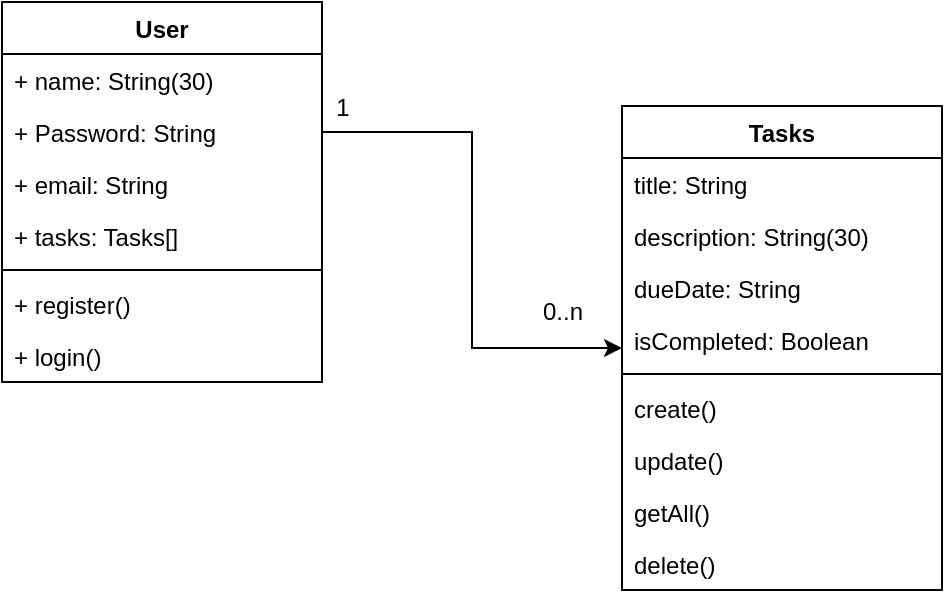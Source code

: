 <mxfile version="26.2.14">
  <diagram name="Seite-1" id="o9Cc-xWVdQbh3j_FQZls">
    <mxGraphModel dx="904" dy="481" grid="1" gridSize="10" guides="1" tooltips="1" connect="1" arrows="1" fold="1" page="1" pageScale="1" pageWidth="827" pageHeight="1169" math="0" shadow="0">
      <root>
        <mxCell id="0" />
        <mxCell id="1" parent="0" />
        <mxCell id="qgq5JgrYsX4Nd7nGGl7e-39" value="User" style="swimlane;fontStyle=1;align=center;verticalAlign=top;childLayout=stackLayout;horizontal=1;startSize=26;horizontalStack=0;resizeParent=1;resizeParentMax=0;resizeLast=0;collapsible=1;marginBottom=0;whiteSpace=wrap;html=1;" vertex="1" parent="1">
          <mxGeometry x="100" y="260" width="160" height="190" as="geometry" />
        </mxCell>
        <mxCell id="qgq5JgrYsX4Nd7nGGl7e-43" value="+ name: String(30)" style="text;strokeColor=none;fillColor=none;align=left;verticalAlign=top;spacingLeft=4;spacingRight=4;overflow=hidden;rotatable=0;points=[[0,0.5],[1,0.5]];portConstraint=eastwest;whiteSpace=wrap;html=1;" vertex="1" parent="qgq5JgrYsX4Nd7nGGl7e-39">
          <mxGeometry y="26" width="160" height="26" as="geometry" />
        </mxCell>
        <mxCell id="qgq5JgrYsX4Nd7nGGl7e-45" value="+ Password: String" style="text;strokeColor=none;fillColor=none;align=left;verticalAlign=top;spacingLeft=4;spacingRight=4;overflow=hidden;rotatable=0;points=[[0,0.5],[1,0.5]];portConstraint=eastwest;whiteSpace=wrap;html=1;" vertex="1" parent="qgq5JgrYsX4Nd7nGGl7e-39">
          <mxGeometry y="52" width="160" height="26" as="geometry" />
        </mxCell>
        <mxCell id="qgq5JgrYsX4Nd7nGGl7e-58" value="+ email: String" style="text;strokeColor=none;fillColor=none;align=left;verticalAlign=top;spacingLeft=4;spacingRight=4;overflow=hidden;rotatable=0;points=[[0,0.5],[1,0.5]];portConstraint=eastwest;whiteSpace=wrap;html=1;" vertex="1" parent="qgq5JgrYsX4Nd7nGGl7e-39">
          <mxGeometry y="78" width="160" height="26" as="geometry" />
        </mxCell>
        <mxCell id="qgq5JgrYsX4Nd7nGGl7e-44" value="+ tasks: Tasks[]" style="text;strokeColor=none;fillColor=none;align=left;verticalAlign=top;spacingLeft=4;spacingRight=4;overflow=hidden;rotatable=0;points=[[0,0.5],[1,0.5]];portConstraint=eastwest;whiteSpace=wrap;html=1;" vertex="1" parent="qgq5JgrYsX4Nd7nGGl7e-39">
          <mxGeometry y="104" width="160" height="26" as="geometry" />
        </mxCell>
        <mxCell id="qgq5JgrYsX4Nd7nGGl7e-41" value="" style="line;strokeWidth=1;fillColor=none;align=left;verticalAlign=middle;spacingTop=-1;spacingLeft=3;spacingRight=3;rotatable=0;labelPosition=right;points=[];portConstraint=eastwest;strokeColor=inherit;" vertex="1" parent="qgq5JgrYsX4Nd7nGGl7e-39">
          <mxGeometry y="130" width="160" height="8" as="geometry" />
        </mxCell>
        <mxCell id="qgq5JgrYsX4Nd7nGGl7e-42" value="+ register()" style="text;strokeColor=none;fillColor=none;align=left;verticalAlign=top;spacingLeft=4;spacingRight=4;overflow=hidden;rotatable=0;points=[[0,0.5],[1,0.5]];portConstraint=eastwest;whiteSpace=wrap;html=1;" vertex="1" parent="qgq5JgrYsX4Nd7nGGl7e-39">
          <mxGeometry y="138" width="160" height="26" as="geometry" />
        </mxCell>
        <mxCell id="qgq5JgrYsX4Nd7nGGl7e-46" value="+ login()" style="text;strokeColor=none;fillColor=none;align=left;verticalAlign=top;spacingLeft=4;spacingRight=4;overflow=hidden;rotatable=0;points=[[0,0.5],[1,0.5]];portConstraint=eastwest;whiteSpace=wrap;html=1;" vertex="1" parent="qgq5JgrYsX4Nd7nGGl7e-39">
          <mxGeometry y="164" width="160" height="26" as="geometry" />
        </mxCell>
        <mxCell id="qgq5JgrYsX4Nd7nGGl7e-47" value="Tasks" style="swimlane;fontStyle=1;align=center;verticalAlign=top;childLayout=stackLayout;horizontal=1;startSize=26;horizontalStack=0;resizeParent=1;resizeParentMax=0;resizeLast=0;collapsible=1;marginBottom=0;whiteSpace=wrap;html=1;" vertex="1" parent="1">
          <mxGeometry x="410" y="312" width="160" height="242" as="geometry" />
        </mxCell>
        <mxCell id="qgq5JgrYsX4Nd7nGGl7e-55" value="title: String" style="text;strokeColor=none;fillColor=none;align=left;verticalAlign=top;spacingLeft=4;spacingRight=4;overflow=hidden;rotatable=0;points=[[0,0.5],[1,0.5]];portConstraint=eastwest;whiteSpace=wrap;html=1;" vertex="1" parent="qgq5JgrYsX4Nd7nGGl7e-47">
          <mxGeometry y="26" width="160" height="26" as="geometry" />
        </mxCell>
        <mxCell id="qgq5JgrYsX4Nd7nGGl7e-54" value="description: String(30)" style="text;strokeColor=none;fillColor=none;align=left;verticalAlign=top;spacingLeft=4;spacingRight=4;overflow=hidden;rotatable=0;points=[[0,0.5],[1,0.5]];portConstraint=eastwest;whiteSpace=wrap;html=1;" vertex="1" parent="qgq5JgrYsX4Nd7nGGl7e-47">
          <mxGeometry y="52" width="160" height="26" as="geometry" />
        </mxCell>
        <mxCell id="qgq5JgrYsX4Nd7nGGl7e-62" value="dueDate: String" style="text;strokeColor=none;fillColor=none;align=left;verticalAlign=top;spacingLeft=4;spacingRight=4;overflow=hidden;rotatable=0;points=[[0,0.5],[1,0.5]];portConstraint=eastwest;whiteSpace=wrap;html=1;" vertex="1" parent="qgq5JgrYsX4Nd7nGGl7e-47">
          <mxGeometry y="78" width="160" height="26" as="geometry" />
        </mxCell>
        <mxCell id="qgq5JgrYsX4Nd7nGGl7e-49" value="isCompleted: Boolean" style="text;strokeColor=none;fillColor=none;align=left;verticalAlign=top;spacingLeft=4;spacingRight=4;overflow=hidden;rotatable=0;points=[[0,0.5],[1,0.5]];portConstraint=eastwest;whiteSpace=wrap;html=1;" vertex="1" parent="qgq5JgrYsX4Nd7nGGl7e-47">
          <mxGeometry y="104" width="160" height="26" as="geometry" />
        </mxCell>
        <mxCell id="qgq5JgrYsX4Nd7nGGl7e-51" value="" style="line;strokeWidth=1;fillColor=none;align=left;verticalAlign=middle;spacingTop=-1;spacingLeft=3;spacingRight=3;rotatable=0;labelPosition=right;points=[];portConstraint=eastwest;strokeColor=inherit;" vertex="1" parent="qgq5JgrYsX4Nd7nGGl7e-47">
          <mxGeometry y="130" width="160" height="8" as="geometry" />
        </mxCell>
        <mxCell id="qgq5JgrYsX4Nd7nGGl7e-52" value="create()" style="text;strokeColor=none;fillColor=none;align=left;verticalAlign=top;spacingLeft=4;spacingRight=4;overflow=hidden;rotatable=0;points=[[0,0.5],[1,0.5]];portConstraint=eastwest;whiteSpace=wrap;html=1;" vertex="1" parent="qgq5JgrYsX4Nd7nGGl7e-47">
          <mxGeometry y="138" width="160" height="26" as="geometry" />
        </mxCell>
        <mxCell id="qgq5JgrYsX4Nd7nGGl7e-57" value="update()" style="text;strokeColor=none;fillColor=none;align=left;verticalAlign=top;spacingLeft=4;spacingRight=4;overflow=hidden;rotatable=0;points=[[0,0.5],[1,0.5]];portConstraint=eastwest;whiteSpace=wrap;html=1;" vertex="1" parent="qgq5JgrYsX4Nd7nGGl7e-47">
          <mxGeometry y="164" width="160" height="26" as="geometry" />
        </mxCell>
        <mxCell id="qgq5JgrYsX4Nd7nGGl7e-56" value="getAll()" style="text;strokeColor=none;fillColor=none;align=left;verticalAlign=top;spacingLeft=4;spacingRight=4;overflow=hidden;rotatable=0;points=[[0,0.5],[1,0.5]];portConstraint=eastwest;whiteSpace=wrap;html=1;" vertex="1" parent="qgq5JgrYsX4Nd7nGGl7e-47">
          <mxGeometry y="190" width="160" height="26" as="geometry" />
        </mxCell>
        <mxCell id="qgq5JgrYsX4Nd7nGGl7e-53" value="delete()" style="text;strokeColor=none;fillColor=none;align=left;verticalAlign=top;spacingLeft=4;spacingRight=4;overflow=hidden;rotatable=0;points=[[0,0.5],[1,0.5]];portConstraint=eastwest;whiteSpace=wrap;html=1;" vertex="1" parent="qgq5JgrYsX4Nd7nGGl7e-47">
          <mxGeometry y="216" width="160" height="26" as="geometry" />
        </mxCell>
        <mxCell id="qgq5JgrYsX4Nd7nGGl7e-59" style="edgeStyle=orthogonalEdgeStyle;rounded=0;orthogonalLoop=1;jettySize=auto;html=1;exitX=1;exitY=0.5;exitDx=0;exitDy=0;" edge="1" parent="1" source="qgq5JgrYsX4Nd7nGGl7e-45" target="qgq5JgrYsX4Nd7nGGl7e-47">
          <mxGeometry relative="1" as="geometry" />
        </mxCell>
        <mxCell id="qgq5JgrYsX4Nd7nGGl7e-60" value="1" style="text;html=1;align=center;verticalAlign=middle;resizable=0;points=[];autosize=1;strokeColor=none;fillColor=none;" vertex="1" parent="1">
          <mxGeometry x="255" y="298" width="30" height="30" as="geometry" />
        </mxCell>
        <mxCell id="qgq5JgrYsX4Nd7nGGl7e-61" value="0..n" style="text;html=1;align=center;verticalAlign=middle;resizable=0;points=[];autosize=1;strokeColor=none;fillColor=none;" vertex="1" parent="1">
          <mxGeometry x="360" y="400" width="40" height="30" as="geometry" />
        </mxCell>
      </root>
    </mxGraphModel>
  </diagram>
</mxfile>
